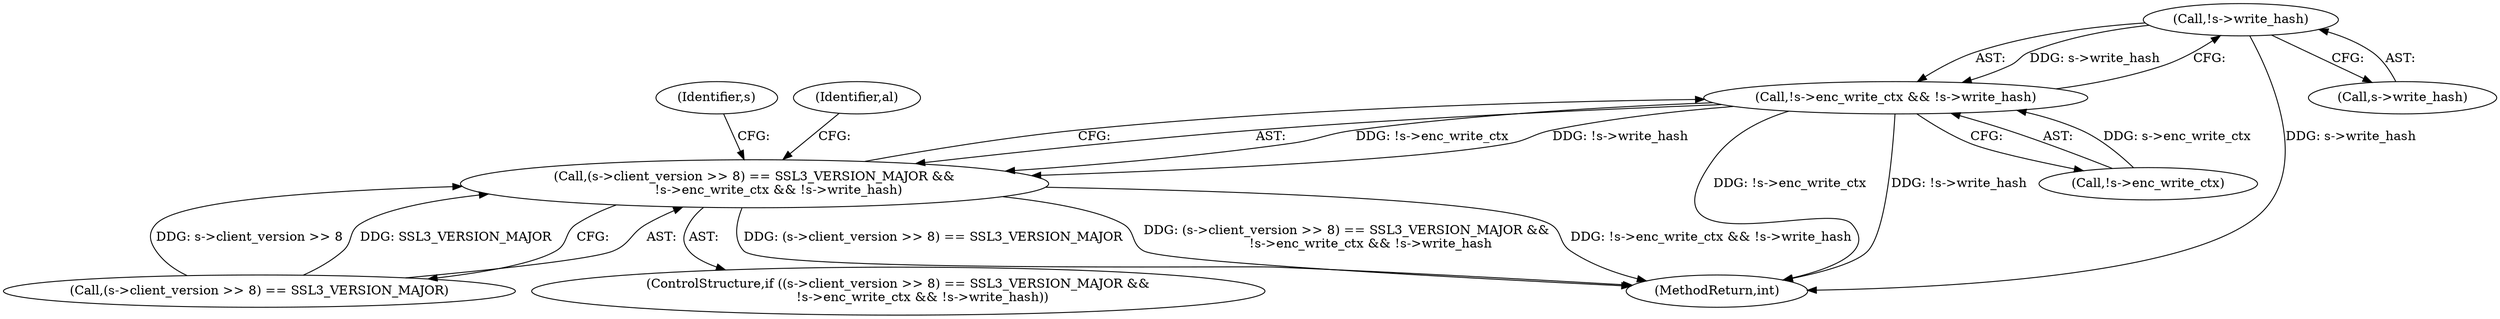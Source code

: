 digraph "0_openssl_a004e72b95835136d3f1ea90517f706c24c03da7@pointer" {
"1000319" [label="(Call,!s->write_hash)"];
"1000314" [label="(Call,!s->enc_write_ctx && !s->write_hash)"];
"1000306" [label="(Call,(s->client_version >> 8) == SSL3_VERSION_MAJOR &&\n            !s->enc_write_ctx && !s->write_hash)"];
"1000326" [label="(Identifier,s)"];
"1000315" [label="(Call,!s->enc_write_ctx)"];
"1000332" [label="(Identifier,al)"];
"1000306" [label="(Call,(s->client_version >> 8) == SSL3_VERSION_MAJOR &&\n            !s->enc_write_ctx && !s->write_hash)"];
"1000305" [label="(ControlStructure,if ((s->client_version >> 8) == SSL3_VERSION_MAJOR &&\n            !s->enc_write_ctx && !s->write_hash))"];
"1000320" [label="(Call,s->write_hash)"];
"1000307" [label="(Call,(s->client_version >> 8) == SSL3_VERSION_MAJOR)"];
"1000319" [label="(Call,!s->write_hash)"];
"1000314" [label="(Call,!s->enc_write_ctx && !s->write_hash)"];
"1001694" [label="(MethodReturn,int)"];
"1000319" -> "1000314"  [label="AST: "];
"1000319" -> "1000320"  [label="CFG: "];
"1000320" -> "1000319"  [label="AST: "];
"1000314" -> "1000319"  [label="CFG: "];
"1000319" -> "1001694"  [label="DDG: s->write_hash"];
"1000319" -> "1000314"  [label="DDG: s->write_hash"];
"1000314" -> "1000306"  [label="AST: "];
"1000314" -> "1000315"  [label="CFG: "];
"1000315" -> "1000314"  [label="AST: "];
"1000306" -> "1000314"  [label="CFG: "];
"1000314" -> "1001694"  [label="DDG: !s->enc_write_ctx"];
"1000314" -> "1001694"  [label="DDG: !s->write_hash"];
"1000314" -> "1000306"  [label="DDG: !s->enc_write_ctx"];
"1000314" -> "1000306"  [label="DDG: !s->write_hash"];
"1000315" -> "1000314"  [label="DDG: s->enc_write_ctx"];
"1000306" -> "1000305"  [label="AST: "];
"1000306" -> "1000307"  [label="CFG: "];
"1000307" -> "1000306"  [label="AST: "];
"1000326" -> "1000306"  [label="CFG: "];
"1000332" -> "1000306"  [label="CFG: "];
"1000306" -> "1001694"  [label="DDG: (s->client_version >> 8) == SSL3_VERSION_MAJOR"];
"1000306" -> "1001694"  [label="DDG: (s->client_version >> 8) == SSL3_VERSION_MAJOR &&\n            !s->enc_write_ctx && !s->write_hash"];
"1000306" -> "1001694"  [label="DDG: !s->enc_write_ctx && !s->write_hash"];
"1000307" -> "1000306"  [label="DDG: s->client_version >> 8"];
"1000307" -> "1000306"  [label="DDG: SSL3_VERSION_MAJOR"];
}
